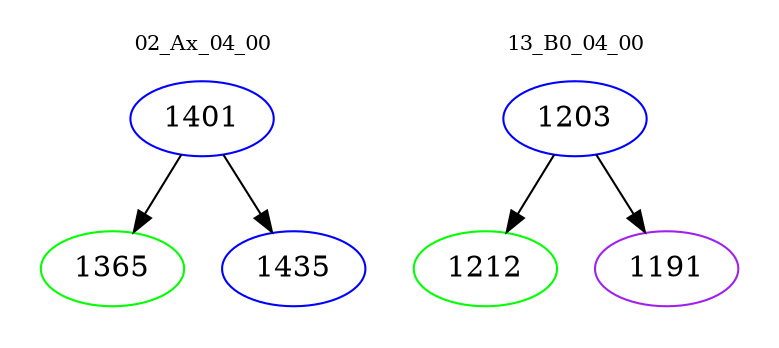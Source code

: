 digraph{
subgraph cluster_0 {
color = white
label = "02_Ax_04_00";
fontsize=10;
T0_1401 [label="1401", color="blue"]
T0_1401 -> T0_1365 [color="black"]
T0_1365 [label="1365", color="green"]
T0_1401 -> T0_1435 [color="black"]
T0_1435 [label="1435", color="blue"]
}
subgraph cluster_1 {
color = white
label = "13_B0_04_00";
fontsize=10;
T1_1203 [label="1203", color="blue"]
T1_1203 -> T1_1212 [color="black"]
T1_1212 [label="1212", color="green"]
T1_1203 -> T1_1191 [color="black"]
T1_1191 [label="1191", color="purple"]
}
}
